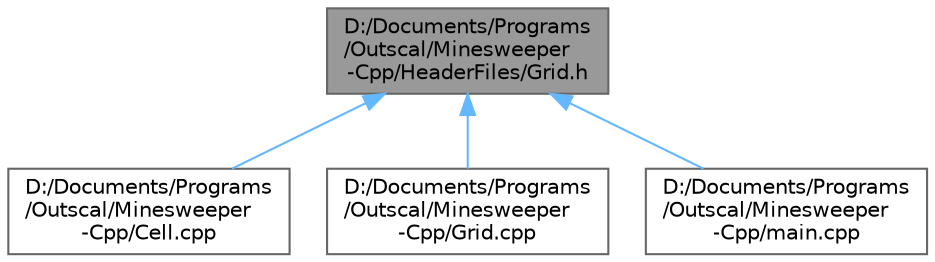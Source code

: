 digraph "D:/Documents/Programs/Outscal/Minesweeper-Cpp/HeaderFiles/Grid.h"
{
 // LATEX_PDF_SIZE
  bgcolor="transparent";
  edge [fontname=Helvetica,fontsize=10,labelfontname=Helvetica,labelfontsize=10];
  node [fontname=Helvetica,fontsize=10,shape=box,height=0.2,width=0.4];
  Node1 [id="Node000001",label="D:/Documents/Programs\l/Outscal/Minesweeper\l-Cpp/HeaderFiles/Grid.h",height=0.2,width=0.4,color="gray40", fillcolor="grey60", style="filled", fontcolor="black",tooltip="Grid header file for grid used in the game."];
  Node1 -> Node2 [id="edge1_Node000001_Node000002",dir="back",color="steelblue1",style="solid",tooltip=" "];
  Node2 [id="Node000002",label="D:/Documents/Programs\l/Outscal/Minesweeper\l-Cpp/Cell.cpp",height=0.2,width=0.4,color="grey40", fillcolor="white", style="filled",URL="$_cell_8cpp.html",tooltip="Function definition for cell class."];
  Node1 -> Node3 [id="edge2_Node000001_Node000003",dir="back",color="steelblue1",style="solid",tooltip=" "];
  Node3 [id="Node000003",label="D:/Documents/Programs\l/Outscal/Minesweeper\l-Cpp/Grid.cpp",height=0.2,width=0.4,color="grey40", fillcolor="white", style="filled",URL="$_grid_8cpp.html",tooltip="Defines function of Grid class."];
  Node1 -> Node4 [id="edge3_Node000001_Node000004",dir="back",color="steelblue1",style="solid",tooltip=" "];
  Node4 [id="Node000004",label="D:/Documents/Programs\l/Outscal/Minesweeper\l-Cpp/main.cpp",height=0.2,width=0.4,color="grey40", fillcolor="white", style="filled",URL="$main_8cpp.html",tooltip="Main file where info is displayed and user input is taken."];
}

